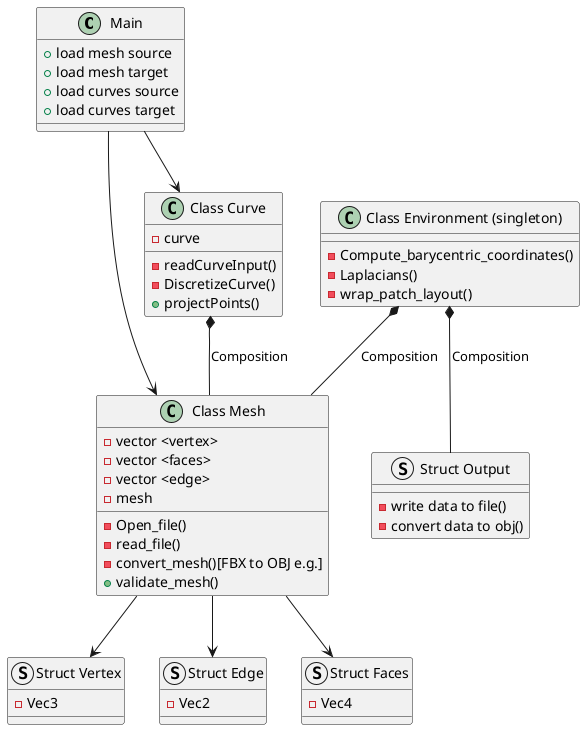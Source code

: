 @startuml Wrapper

class "Main" {
    + load mesh source
    + load mesh target
    + load curves source
    + load curves target
}

class "Class Mesh" {
    - vector <vertex>
    - vector <faces>
    - vector <edge>
    - mesh
    - Open_file()
    - read_file()
    - convert_mesh()[FBX to OBJ e.g.]
    + validate_mesh()
}

class "Class Curve" {
    - curve
    - readCurveInput()
    - DiscretizeCurve()
    + projectPoints()
}

class "Class Environment (singleton)" {
    - Compute_barycentric_coordinates()
    - Laplacians()
    - wrap_patch_layout()
}

struct "Struct Vertex" {
    - Vec3
}

struct "Struct Edge" {
    - Vec2
}

struct "Struct Faces" {
    - Vec4
}

struct "Struct Output" {
    - write data to file()
    - convert data to obj()
}

' Relationships
"Main" --> "Class Mesh" 
"Main" --> "Class Curve"
"Class Curve" *-- "Class Mesh" : Composition
"Class Environment (singleton)" *-- "Class Mesh" : Composition
"Class Environment (singleton)" *-- "Struct Output" : Composition
"Class Mesh" --> "Struct Vertex"
"Class Mesh" --> "Struct Edge"
"Class Mesh" --> "Struct Faces"

@enduml

